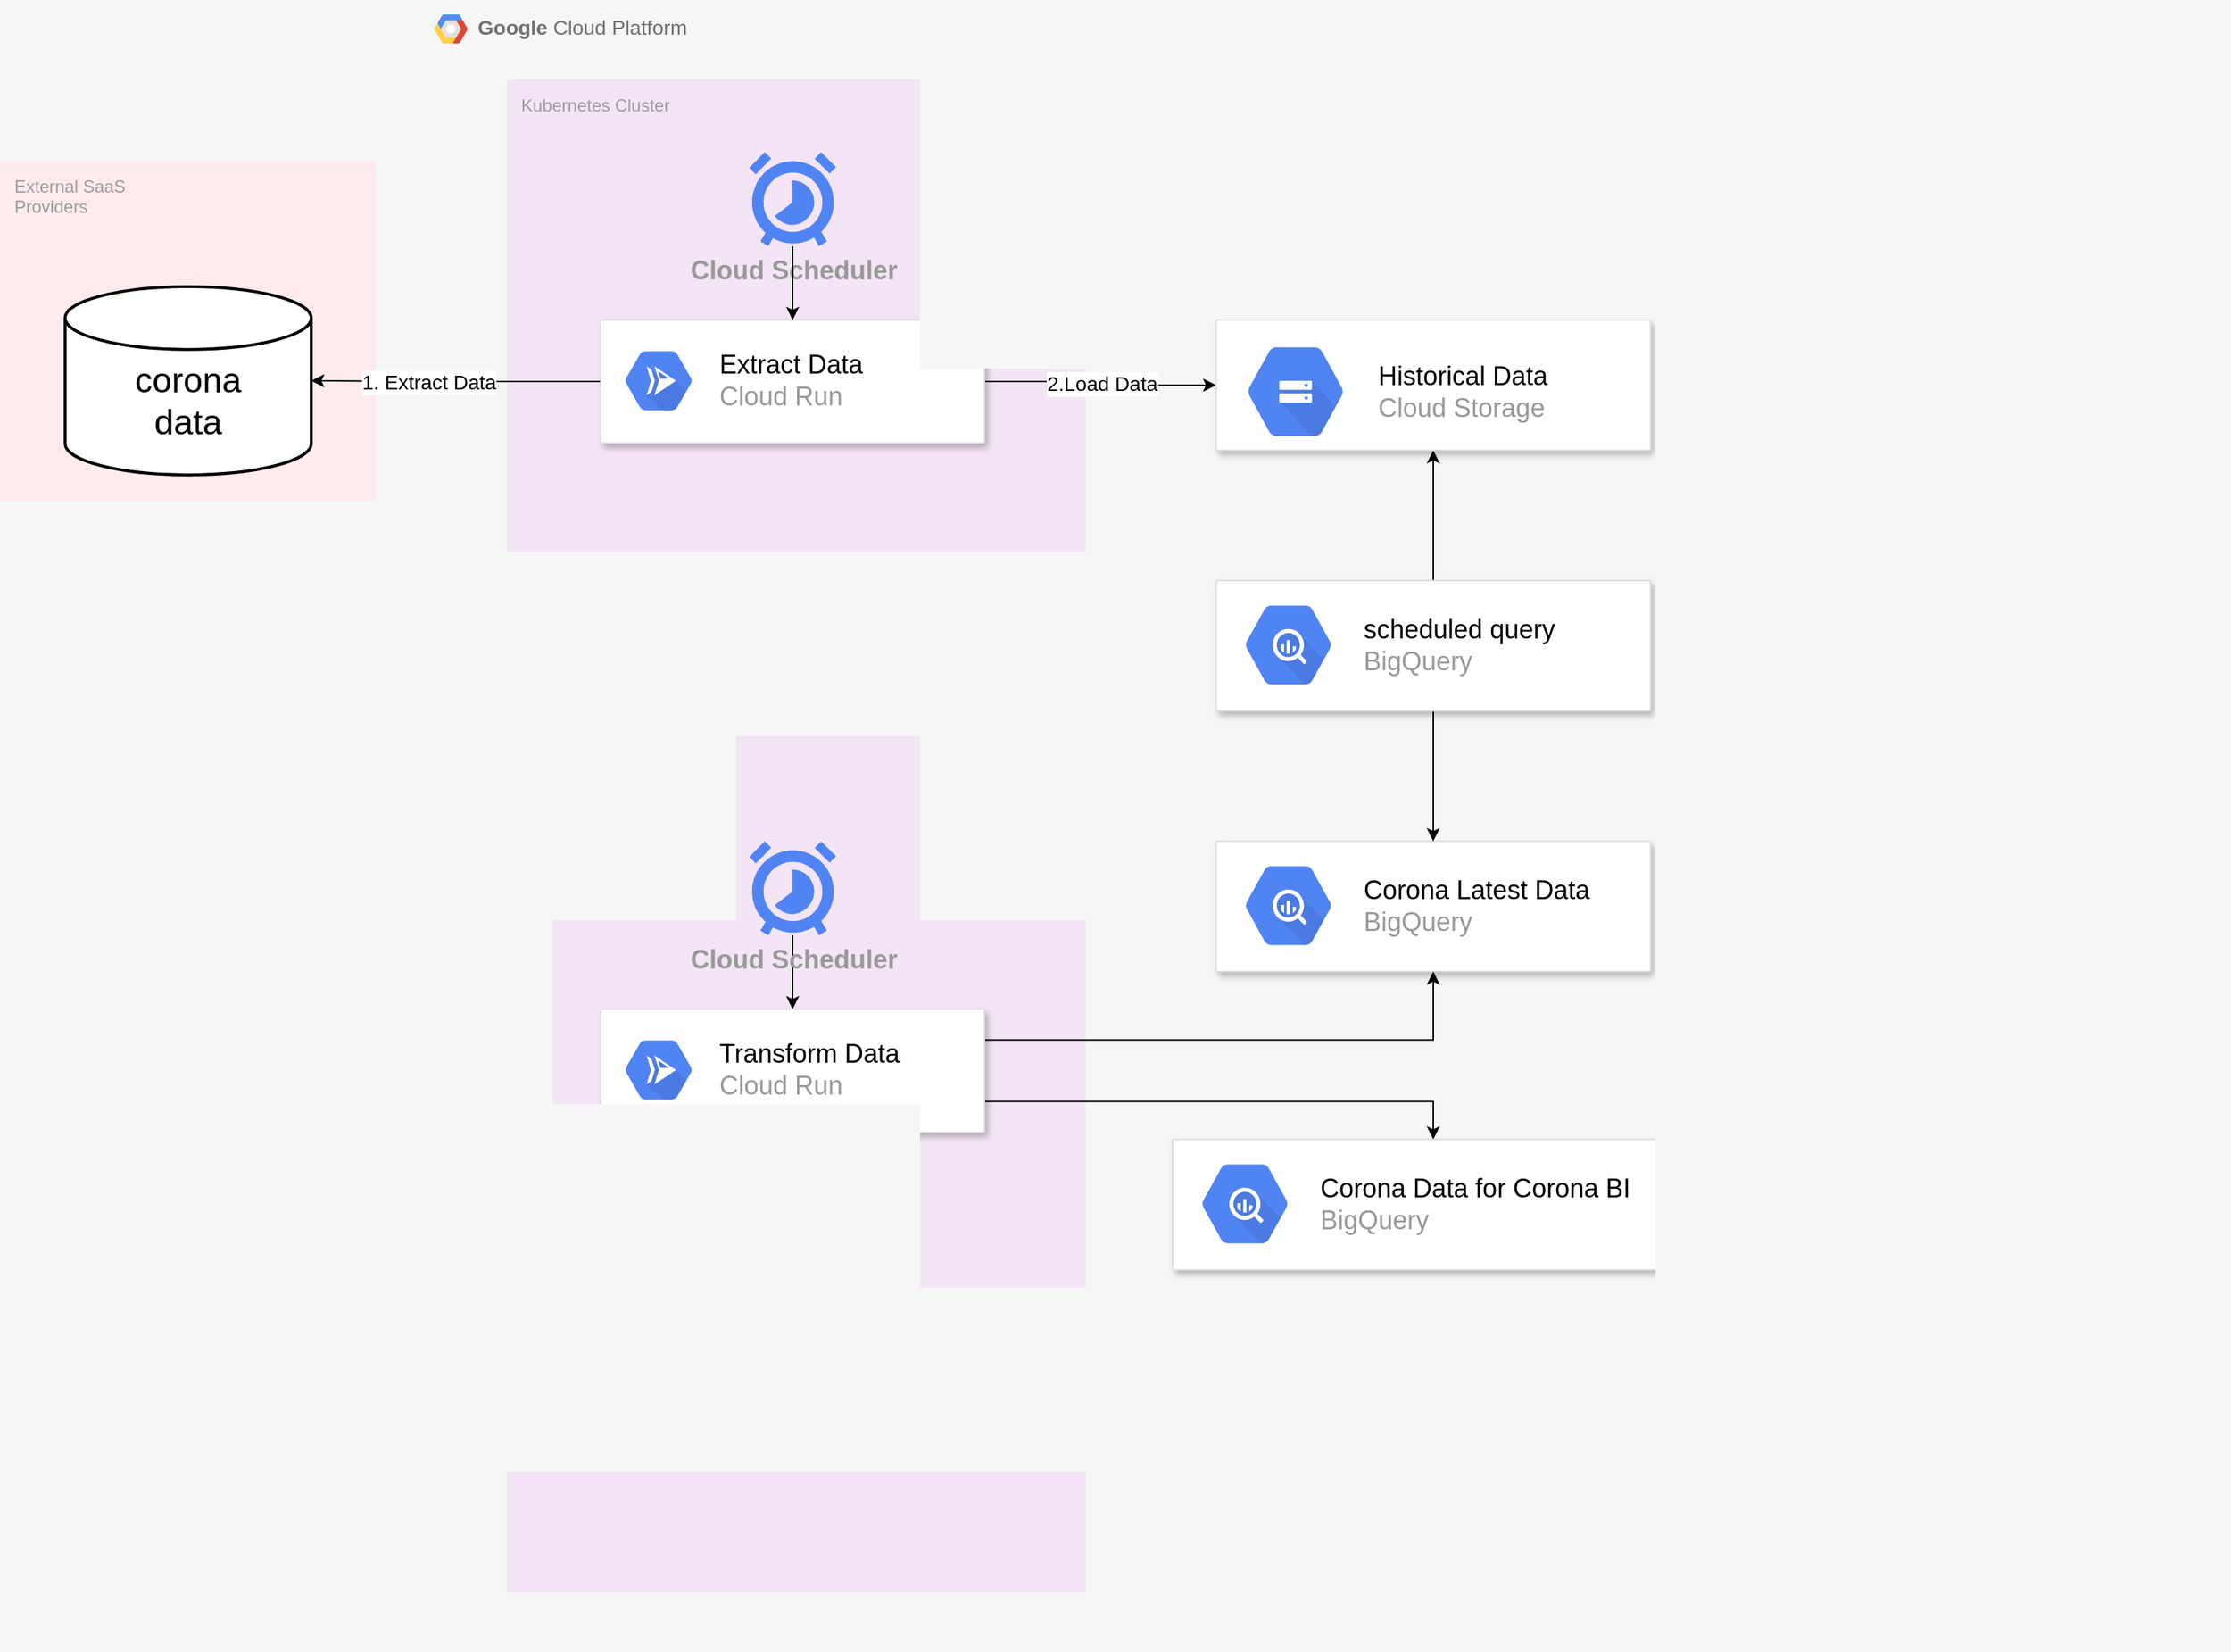 <mxfile version="13.6.5">
    <diagram id="h-c3OMuDuZpgZfJ1LweY" name="Page-1">
        <mxGraphModel dx="2356" dy="1305" grid="1" gridSize="10" guides="1" tooltips="1" connect="1" arrows="1" fold="1" page="1" pageScale="1" pageWidth="827" pageHeight="1169" background="#F7F7F7" math="0" shadow="0">
            <root>
                <mxCell id="0"/>
                <mxCell id="1" parent="0"/>
                <mxCell id="11" value="&lt;b&gt;Google &lt;/b&gt;Cloud Platform" style="fillColor=#F6F6F6;strokeColor=none;shadow=0;gradientColor=none;fontSize=14;align=left;spacing=10;fontColor=#717171;9E9E9E;verticalAlign=top;spacingTop=-4;fontStyle=0;spacingLeft=40;html=1;" parent="1" vertex="1">
                    <mxGeometry x="290" y="29" width="1260" height="1140" as="geometry"/>
                </mxCell>
                <mxCell id="12" value="" style="shape=mxgraph.gcp2.google_cloud_platform;fillColor=#F6F6F6;strokeColor=none;shadow=0;gradientColor=none;" parent="11" vertex="1">
                    <mxGeometry width="23" height="20" relative="1" as="geometry">
                        <mxPoint x="20" y="10" as="offset"/>
                    </mxGeometry>
                </mxCell>
                <mxCell id="16" value="Kubernetes Cluster" style="points=[[0,0,0],[0.25,0,0],[0.5,0,0],[0.75,0,0],[1,0,0],[1,0.25,0],[1,0.5,0],[1,0.75,0],[1,1,0],[0.75,1,0],[0.5,1,0],[0.25,1,0],[0,1,0],[0,0.75,0],[0,0.5,0],[0,0.25,0]];rounded=1;absoluteArcSize=1;arcSize=2;html=1;strokeColor=none;gradientColor=none;shadow=0;dashed=0;fontSize=12;fontColor=#9E9E9E;align=left;verticalAlign=top;spacing=10;spacingTop=-4;fillColor=#F3E5F5;" parent="11" vertex="1">
                    <mxGeometry x="70" y="55" width="400" height="1045" as="geometry"/>
                </mxCell>
                <mxCell id="21" value="&lt;font style=&quot;font-size: 18px&quot;&gt;Cloud Scheduler&lt;/font&gt;" style="html=1;fillColor=#5184F3;strokeColor=none;verticalAlign=top;labelPosition=center;verticalLabelPosition=bottom;align=center;fontSize=11;fontStyle=1;fontColor=#999999;shape=mxgraph.gcp2.cloud_scheduler" vertex="1" parent="11">
                    <mxGeometry x="237.5" y="105" width="60" height="65" as="geometry"/>
                </mxCell>
                <mxCell id="14" value="External SaaS&#10;Providers" style="points=[[0,0,0],[0.25,0,0],[0.5,0,0],[0.75,0,0],[1,0,0],[1,0.25,0],[1,0.5,0],[1,0.75,0],[1,1,0],[0.75,1,0],[0.5,1,0],[0.25,1,0],[0,1,0],[0,0.75,0],[0,0.5,0],[0,0.25,0]];rounded=1;absoluteArcSize=1;arcSize=2;html=1;strokeColor=none;gradientColor=none;shadow=0;dashed=0;fontSize=12;fontColor=#9E9E9E;align=left;verticalAlign=top;spacing=10;spacingTop=-4;fillColor=#FFEBEE;" parent="1" vertex="1">
                    <mxGeometry x="10" y="140" width="260" height="235" as="geometry"/>
                </mxCell>
                <mxCell id="15" value="&lt;font style=&quot;font-size: 24px&quot;&gt;&lt;br&gt;corona&lt;br&gt;data&lt;br&gt;&lt;/font&gt;" style="strokeWidth=2;html=1;shape=mxgraph.flowchart.database;whiteSpace=wrap;" parent="1" vertex="1">
                    <mxGeometry x="55" y="227" width="170" height="130" as="geometry"/>
                </mxCell>
                <mxCell id="20" style="edgeStyle=orthogonalEdgeStyle;rounded=0;orthogonalLoop=1;jettySize=auto;html=1;exitX=0;exitY=0.5;exitDx=0;exitDy=0;" edge="1" parent="1" source="17" target="15">
                    <mxGeometry relative="1" as="geometry"/>
                </mxCell>
                <mxCell id="49" value="&lt;font style=&quot;font-size: 14px&quot;&gt;1. Extract Data&lt;/font&gt;" style="edgeLabel;html=1;align=center;verticalAlign=middle;resizable=0;points=[];" vertex="1" connectable="0" parent="20">
                    <mxGeometry x="0.195" y="1" relative="1" as="geometry">
                        <mxPoint as="offset"/>
                    </mxGeometry>
                </mxCell>
                <mxCell id="27" style="edgeStyle=orthogonalEdgeStyle;rounded=0;orthogonalLoop=1;jettySize=auto;html=1;exitX=1;exitY=0.5;exitDx=0;exitDy=0;entryX=0;entryY=0.5;entryDx=0;entryDy=0;" edge="1" parent="1" source="17" target="65">
                    <mxGeometry relative="1" as="geometry">
                        <mxPoint x="850" y="292.091" as="targetPoint"/>
                    </mxGeometry>
                </mxCell>
                <mxCell id="50" value="&lt;font style=&quot;font-size: 14px&quot;&gt;2.Load Data&lt;/font&gt;" style="edgeLabel;html=1;align=center;verticalAlign=middle;resizable=0;points=[];" vertex="1" connectable="0" parent="27">
                    <mxGeometry x="-0.307" y="-1" relative="1" as="geometry">
                        <mxPoint x="24" as="offset"/>
                    </mxGeometry>
                </mxCell>
                <mxCell id="17" value="" style="strokeColor=#dddddd;shadow=1;strokeWidth=1;rounded=1;absoluteArcSize=1;arcSize=2;" parent="1" vertex="1">
                    <mxGeometry x="425" y="250" width="265" height="85" as="geometry"/>
                </mxCell>
                <mxCell id="18" value="&lt;font style=&quot;font-size: 18px&quot;&gt;&lt;font color=&quot;#000000&quot;&gt;Extract Data&lt;/font&gt;&lt;br&gt;Cloud Run&lt;/font&gt;" style="dashed=0;connectable=0;html=1;fillColor=#5184F3;strokeColor=none;shape=mxgraph.gcp2.hexIcon;prIcon=cloud_run;part=1;labelPosition=right;verticalLabelPosition=middle;align=left;verticalAlign=middle;spacingLeft=5;fontColor=#999999;fontSize=12;" parent="17" vertex="1">
                    <mxGeometry y="0.5" width="70" height="60" relative="1" as="geometry">
                        <mxPoint x="5" y="-30.5" as="offset"/>
                    </mxGeometry>
                </mxCell>
                <mxCell id="22" style="edgeStyle=orthogonalEdgeStyle;rounded=0;orthogonalLoop=1;jettySize=auto;html=1;entryX=0.5;entryY=0;entryDx=0;entryDy=0;" edge="1" parent="1" source="21" target="17">
                    <mxGeometry relative="1" as="geometry"/>
                </mxCell>
                <mxCell id="44" value="" style="strokeColor=#dddddd;shadow=1;strokeWidth=1;rounded=1;absoluteArcSize=1;arcSize=2;" vertex="1" parent="1">
                    <mxGeometry x="850" y="610" width="300" height="90" as="geometry"/>
                </mxCell>
                <mxCell id="45" value="&lt;font style=&quot;font-size: 18px&quot;&gt;&lt;font color=&quot;#000000&quot;&gt;Corona Latest Data&lt;/font&gt;&lt;br&gt;BigQuery&lt;/font&gt;" style="dashed=0;connectable=0;html=1;fillColor=#5184F3;strokeColor=none;shape=mxgraph.gcp2.hexIcon;prIcon=bigquery;part=1;labelPosition=right;verticalLabelPosition=middle;align=left;verticalAlign=middle;spacingLeft=5;fontColor=#999999;fontSize=12;" vertex="1" parent="44">
                    <mxGeometry y="0.5" width="90" height="80" relative="1" as="geometry">
                        <mxPoint x="5" y="-40.5" as="offset"/>
                    </mxGeometry>
                </mxCell>
                <mxCell id="54" style="edgeStyle=orthogonalEdgeStyle;rounded=0;orthogonalLoop=1;jettySize=auto;html=1;entryX=0.5;entryY=0;entryDx=0;entryDy=0;" edge="1" parent="1" source="51" target="52">
                    <mxGeometry relative="1" as="geometry"/>
                </mxCell>
                <mxCell id="51" value="&lt;font style=&quot;font-size: 18px&quot;&gt;Cloud Scheduler&lt;/font&gt;" style="html=1;fillColor=#5184F3;strokeColor=none;verticalAlign=top;labelPosition=center;verticalLabelPosition=bottom;align=center;fontSize=11;fontStyle=1;fontColor=#999999;shape=mxgraph.gcp2.cloud_scheduler" vertex="1" parent="1">
                    <mxGeometry x="527.5" y="610" width="60" height="65" as="geometry"/>
                </mxCell>
                <mxCell id="55" style="edgeStyle=orthogonalEdgeStyle;rounded=0;orthogonalLoop=1;jettySize=auto;html=1;exitX=1;exitY=0.25;exitDx=0;exitDy=0;entryX=0.5;entryY=1;entryDx=0;entryDy=0;" edge="1" parent="1" source="52" target="44">
                    <mxGeometry relative="1" as="geometry"/>
                </mxCell>
                <mxCell id="59" style="edgeStyle=orthogonalEdgeStyle;rounded=0;orthogonalLoop=1;jettySize=auto;html=1;exitX=1;exitY=0.75;exitDx=0;exitDy=0;entryX=0.5;entryY=0;entryDx=0;entryDy=0;" edge="1" parent="1" source="52" target="57">
                    <mxGeometry relative="1" as="geometry"/>
                </mxCell>
                <mxCell id="52" value="" style="strokeColor=#dddddd;shadow=1;strokeWidth=1;rounded=1;absoluteArcSize=1;arcSize=2;" vertex="1" parent="1">
                    <mxGeometry x="425" y="726" width="265" height="85" as="geometry"/>
                </mxCell>
                <mxCell id="53" value="&lt;font style=&quot;font-size: 18px&quot;&gt;&lt;font color=&quot;#000000&quot;&gt;Transform Data&lt;/font&gt;&lt;br&gt;Cloud Run&lt;/font&gt;" style="dashed=0;connectable=0;html=1;fillColor=#5184F3;strokeColor=none;shape=mxgraph.gcp2.hexIcon;prIcon=cloud_run;part=1;labelPosition=right;verticalLabelPosition=middle;align=left;verticalAlign=middle;spacingLeft=5;fontColor=#999999;fontSize=12;" vertex="1" parent="52">
                    <mxGeometry y="0.5" width="70" height="60" relative="1" as="geometry">
                        <mxPoint x="5" y="-30.5" as="offset"/>
                    </mxGeometry>
                </mxCell>
                <mxCell id="57" value="" style="strokeColor=#dddddd;shadow=1;strokeWidth=1;rounded=1;absoluteArcSize=1;arcSize=2;" vertex="1" parent="1">
                    <mxGeometry x="820" y="816" width="360" height="90" as="geometry"/>
                </mxCell>
                <mxCell id="58" value="&lt;font style=&quot;font-size: 18px&quot;&gt;&lt;font color=&quot;#000000&quot;&gt;Corona Data for Corona BI&lt;/font&gt;&lt;br&gt;BigQuery&lt;/font&gt;" style="dashed=0;connectable=0;html=1;fillColor=#5184F3;strokeColor=none;shape=mxgraph.gcp2.hexIcon;prIcon=bigquery;part=1;labelPosition=right;verticalLabelPosition=middle;align=left;verticalAlign=middle;spacingLeft=5;fontColor=#999999;fontSize=12;" vertex="1" parent="57">
                    <mxGeometry y="0.5" width="90" height="80" relative="1" as="geometry">
                        <mxPoint x="5" y="-40.5" as="offset"/>
                    </mxGeometry>
                </mxCell>
                <mxCell id="63" style="edgeStyle=orthogonalEdgeStyle;rounded=0;orthogonalLoop=1;jettySize=auto;html=1;exitX=0.5;exitY=0;exitDx=0;exitDy=0;entryX=0.5;entryY=1;entryDx=0;entryDy=0;" edge="1" parent="1" source="60" target="65">
                    <mxGeometry relative="1" as="geometry">
                        <mxPoint x="1000" y="344.5" as="targetPoint"/>
                    </mxGeometry>
                </mxCell>
                <mxCell id="64" style="edgeStyle=orthogonalEdgeStyle;rounded=0;orthogonalLoop=1;jettySize=auto;html=1;exitX=0.5;exitY=1;exitDx=0;exitDy=0;entryX=0.5;entryY=0;entryDx=0;entryDy=0;" edge="1" parent="1" source="60" target="44">
                    <mxGeometry relative="1" as="geometry"/>
                </mxCell>
                <mxCell id="60" value="" style="strokeColor=#dddddd;shadow=1;strokeWidth=1;rounded=1;absoluteArcSize=1;arcSize=2;" vertex="1" parent="1">
                    <mxGeometry x="850" y="430" width="300" height="90" as="geometry"/>
                </mxCell>
                <mxCell id="61" value="&lt;font style=&quot;font-size: 18px&quot;&gt;&lt;font color=&quot;#000000&quot;&gt;scheduled query&lt;/font&gt;&lt;br&gt;BigQuery&lt;/font&gt;" style="dashed=0;connectable=0;html=1;fillColor=#5184F3;strokeColor=none;shape=mxgraph.gcp2.hexIcon;prIcon=bigquery;part=1;labelPosition=right;verticalLabelPosition=middle;align=left;verticalAlign=middle;spacingLeft=5;fontColor=#999999;fontSize=12;" vertex="1" parent="60">
                    <mxGeometry y="0.5" width="90" height="80" relative="1" as="geometry">
                        <mxPoint x="5" y="-40.5" as="offset"/>
                    </mxGeometry>
                </mxCell>
                <mxCell id="65" value="" style="strokeColor=#dddddd;shadow=1;strokeWidth=1;rounded=1;absoluteArcSize=1;arcSize=2;" vertex="1" parent="1">
                    <mxGeometry x="850" y="250" width="300" height="90" as="geometry"/>
                </mxCell>
                <mxCell id="66" value="&lt;font style=&quot;font-size: 18px&quot;&gt;&lt;font color=&quot;#000000&quot;&gt;Historical Data&lt;/font&gt;&lt;br&gt;Cloud Storage&lt;/font&gt;" style="dashed=0;connectable=0;html=1;fillColor=#5184F3;strokeColor=none;shape=mxgraph.gcp2.hexIcon;prIcon=cloud_storage;part=1;labelPosition=right;verticalLabelPosition=middle;align=left;verticalAlign=middle;spacingLeft=5;fontColor=#999999;fontSize=12;" vertex="1" parent="65">
                    <mxGeometry y="0.5" width="100" height="90" relative="1" as="geometry">
                        <mxPoint x="5" y="-40.5" as="offset"/>
                    </mxGeometry>
                </mxCell>
            </root>
        </mxGraphModel>
    </diagram>
</mxfile>